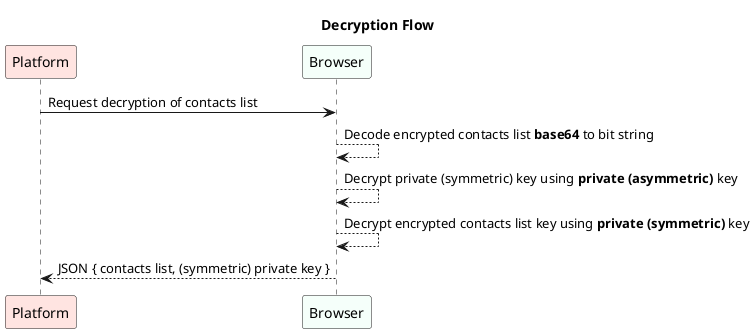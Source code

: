 @startuml decryption-flow

title "Decryption Flow"

participant "Platform" as PL #MistyRose
participant Browser #MintCream

PL -> Browser: Request decryption of contacts list

Browser --> Browser: Decode encrypted contacts list **base64** to bit string
Browser --> Browser: Decrypt private (symmetric) key using **private (asymmetric)** key
Browser --> Browser: Decrypt encrypted contacts list key using **private (symmetric)** key

Browser --> PL: JSON { contacts list, (symmetric) private key }

@enduml
